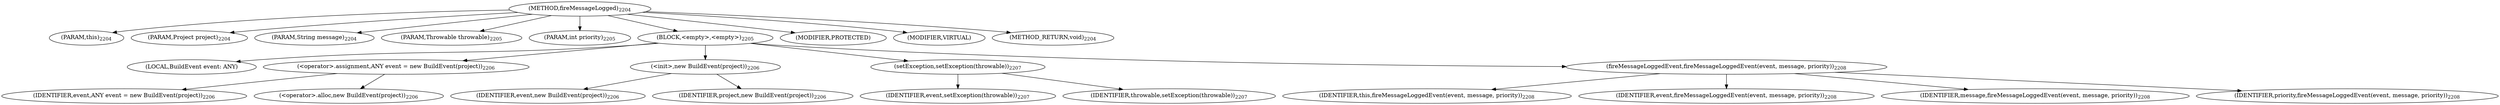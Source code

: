 digraph "fireMessageLogged" {  
"3659" [label = <(METHOD,fireMessageLogged)<SUB>2204</SUB>> ]
"239" [label = <(PARAM,this)<SUB>2204</SUB>> ]
"3660" [label = <(PARAM,Project project)<SUB>2204</SUB>> ]
"3661" [label = <(PARAM,String message)<SUB>2204</SUB>> ]
"3662" [label = <(PARAM,Throwable throwable)<SUB>2205</SUB>> ]
"3663" [label = <(PARAM,int priority)<SUB>2205</SUB>> ]
"3664" [label = <(BLOCK,&lt;empty&gt;,&lt;empty&gt;)<SUB>2205</SUB>> ]
"237" [label = <(LOCAL,BuildEvent event: ANY)> ]
"3665" [label = <(&lt;operator&gt;.assignment,ANY event = new BuildEvent(project))<SUB>2206</SUB>> ]
"3666" [label = <(IDENTIFIER,event,ANY event = new BuildEvent(project))<SUB>2206</SUB>> ]
"3667" [label = <(&lt;operator&gt;.alloc,new BuildEvent(project))<SUB>2206</SUB>> ]
"3668" [label = <(&lt;init&gt;,new BuildEvent(project))<SUB>2206</SUB>> ]
"236" [label = <(IDENTIFIER,event,new BuildEvent(project))<SUB>2206</SUB>> ]
"3669" [label = <(IDENTIFIER,project,new BuildEvent(project))<SUB>2206</SUB>> ]
"3670" [label = <(setException,setException(throwable))<SUB>2207</SUB>> ]
"3671" [label = <(IDENTIFIER,event,setException(throwable))<SUB>2207</SUB>> ]
"3672" [label = <(IDENTIFIER,throwable,setException(throwable))<SUB>2207</SUB>> ]
"3673" [label = <(fireMessageLoggedEvent,fireMessageLoggedEvent(event, message, priority))<SUB>2208</SUB>> ]
"238" [label = <(IDENTIFIER,this,fireMessageLoggedEvent(event, message, priority))<SUB>2208</SUB>> ]
"3674" [label = <(IDENTIFIER,event,fireMessageLoggedEvent(event, message, priority))<SUB>2208</SUB>> ]
"3675" [label = <(IDENTIFIER,message,fireMessageLoggedEvent(event, message, priority))<SUB>2208</SUB>> ]
"3676" [label = <(IDENTIFIER,priority,fireMessageLoggedEvent(event, message, priority))<SUB>2208</SUB>> ]
"3677" [label = <(MODIFIER,PROTECTED)> ]
"3678" [label = <(MODIFIER,VIRTUAL)> ]
"3679" [label = <(METHOD_RETURN,void)<SUB>2204</SUB>> ]
  "3659" -> "239" 
  "3659" -> "3660" 
  "3659" -> "3661" 
  "3659" -> "3662" 
  "3659" -> "3663" 
  "3659" -> "3664" 
  "3659" -> "3677" 
  "3659" -> "3678" 
  "3659" -> "3679" 
  "3664" -> "237" 
  "3664" -> "3665" 
  "3664" -> "3668" 
  "3664" -> "3670" 
  "3664" -> "3673" 
  "3665" -> "3666" 
  "3665" -> "3667" 
  "3668" -> "236" 
  "3668" -> "3669" 
  "3670" -> "3671" 
  "3670" -> "3672" 
  "3673" -> "238" 
  "3673" -> "3674" 
  "3673" -> "3675" 
  "3673" -> "3676" 
}
